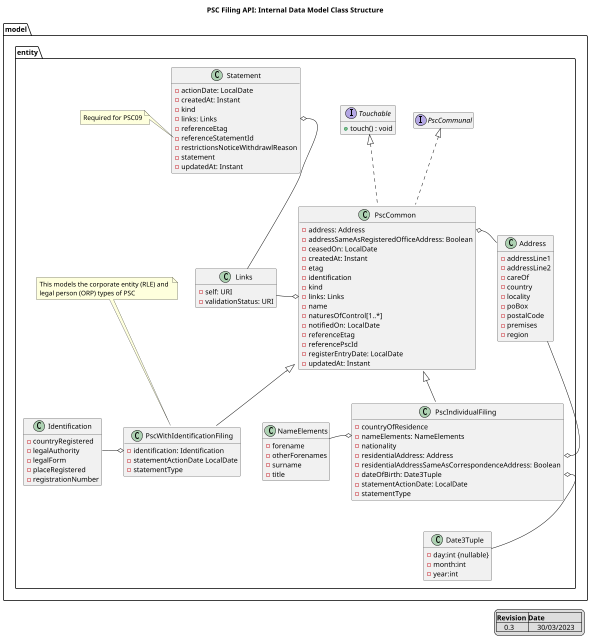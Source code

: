 @startuml

title PSC Filing API: Internal Data Model Class Structure
scale 0.5
'skinparam style strictuml
hide empty members

legend right
|=Revision |=Date |
|    0.3    |     30/03/2023    |
end legend

    package "model" {

        package "entity" {

        interface PscCommunal

        interface Touchable {
            +touch() : void
        }

           class PscCommon implements PscCommunal, Touchable {
             -address: Address
             -addressSameAsRegisteredOfficeAddress: Boolean
             -ceasedOn: LocalDate
             -createdAt: Instant
             -etag
             -identification
             -kind
             -links: Links
             -name
             -naturesOfControl[1..*]
             -notifiedOn: LocalDate
             -referenceEtag
             -referencePscId
             -registerEntryDate: LocalDate
             -updatedAt: Instant
           }

           class PscWithIdentificationFiling extends PscCommon {
             -identification: Identification
             -statementActionDate LocalDate
             -statementType
           }

           note "This models the corporate entity (RLE) and \nlegal person (ORP) types of PSC" as Note1
           PscWithIdentificationFiling -u- Note1

           class PscIndividualFiling extends PscCommon {
                -countryOfResidence
                -nameElements: NameElements
                -nationality
                -residentialAddress: Address
                -residentialAddressSameAsCorrespondenceAddress: Boolean
                -dateOfBirth: Date3Tuple
                -statementActionDate: LocalDate
                -statementType
           }

            class Address {
                -addressLine1
                -addressLine2
                -careOf
                -country
                -locality
                -poBox
                -postalCode
                -premises
                -region
            }
    
            class Date3Tuple {
                -day:int {nullable}
                -month:int
                -year:int
            }

            class Identification {
                -countryRegistered
                -legalAuthority
                -legalForm
                -placeRegistered
                -registrationNumber
            }
   
            class NameElements {
                -forename
                -otherForenames
                -surname
                -title
            }
   
            class Statement {
                -actionDate: LocalDate
                -createdAt: Instant
                -kind
                -links: Links
                -referenceEtag
                -referenceStatementId
                -restrictionsNoticeWithdrawlReason
                -statement
                -updatedAt: Instant
            }

            class Links {
                -self: URI
                -validationStatus: URI
            }

         note left of Statement::referenceStatementId
                Required for PSC09
           end note

            NameElements -o PscIndividualFiling::nameElements
            Identification -o PscWithIdentificationFiling::identification
            PscCommon::address o- Address
            Links -o PscCommon::links
            Address --o PscIndividualFiling::residentialAddress
            PscIndividualFiling::dateOfBirth o-- Date3Tuple
            Statement::links o-- Links

           }
    }

@enduml